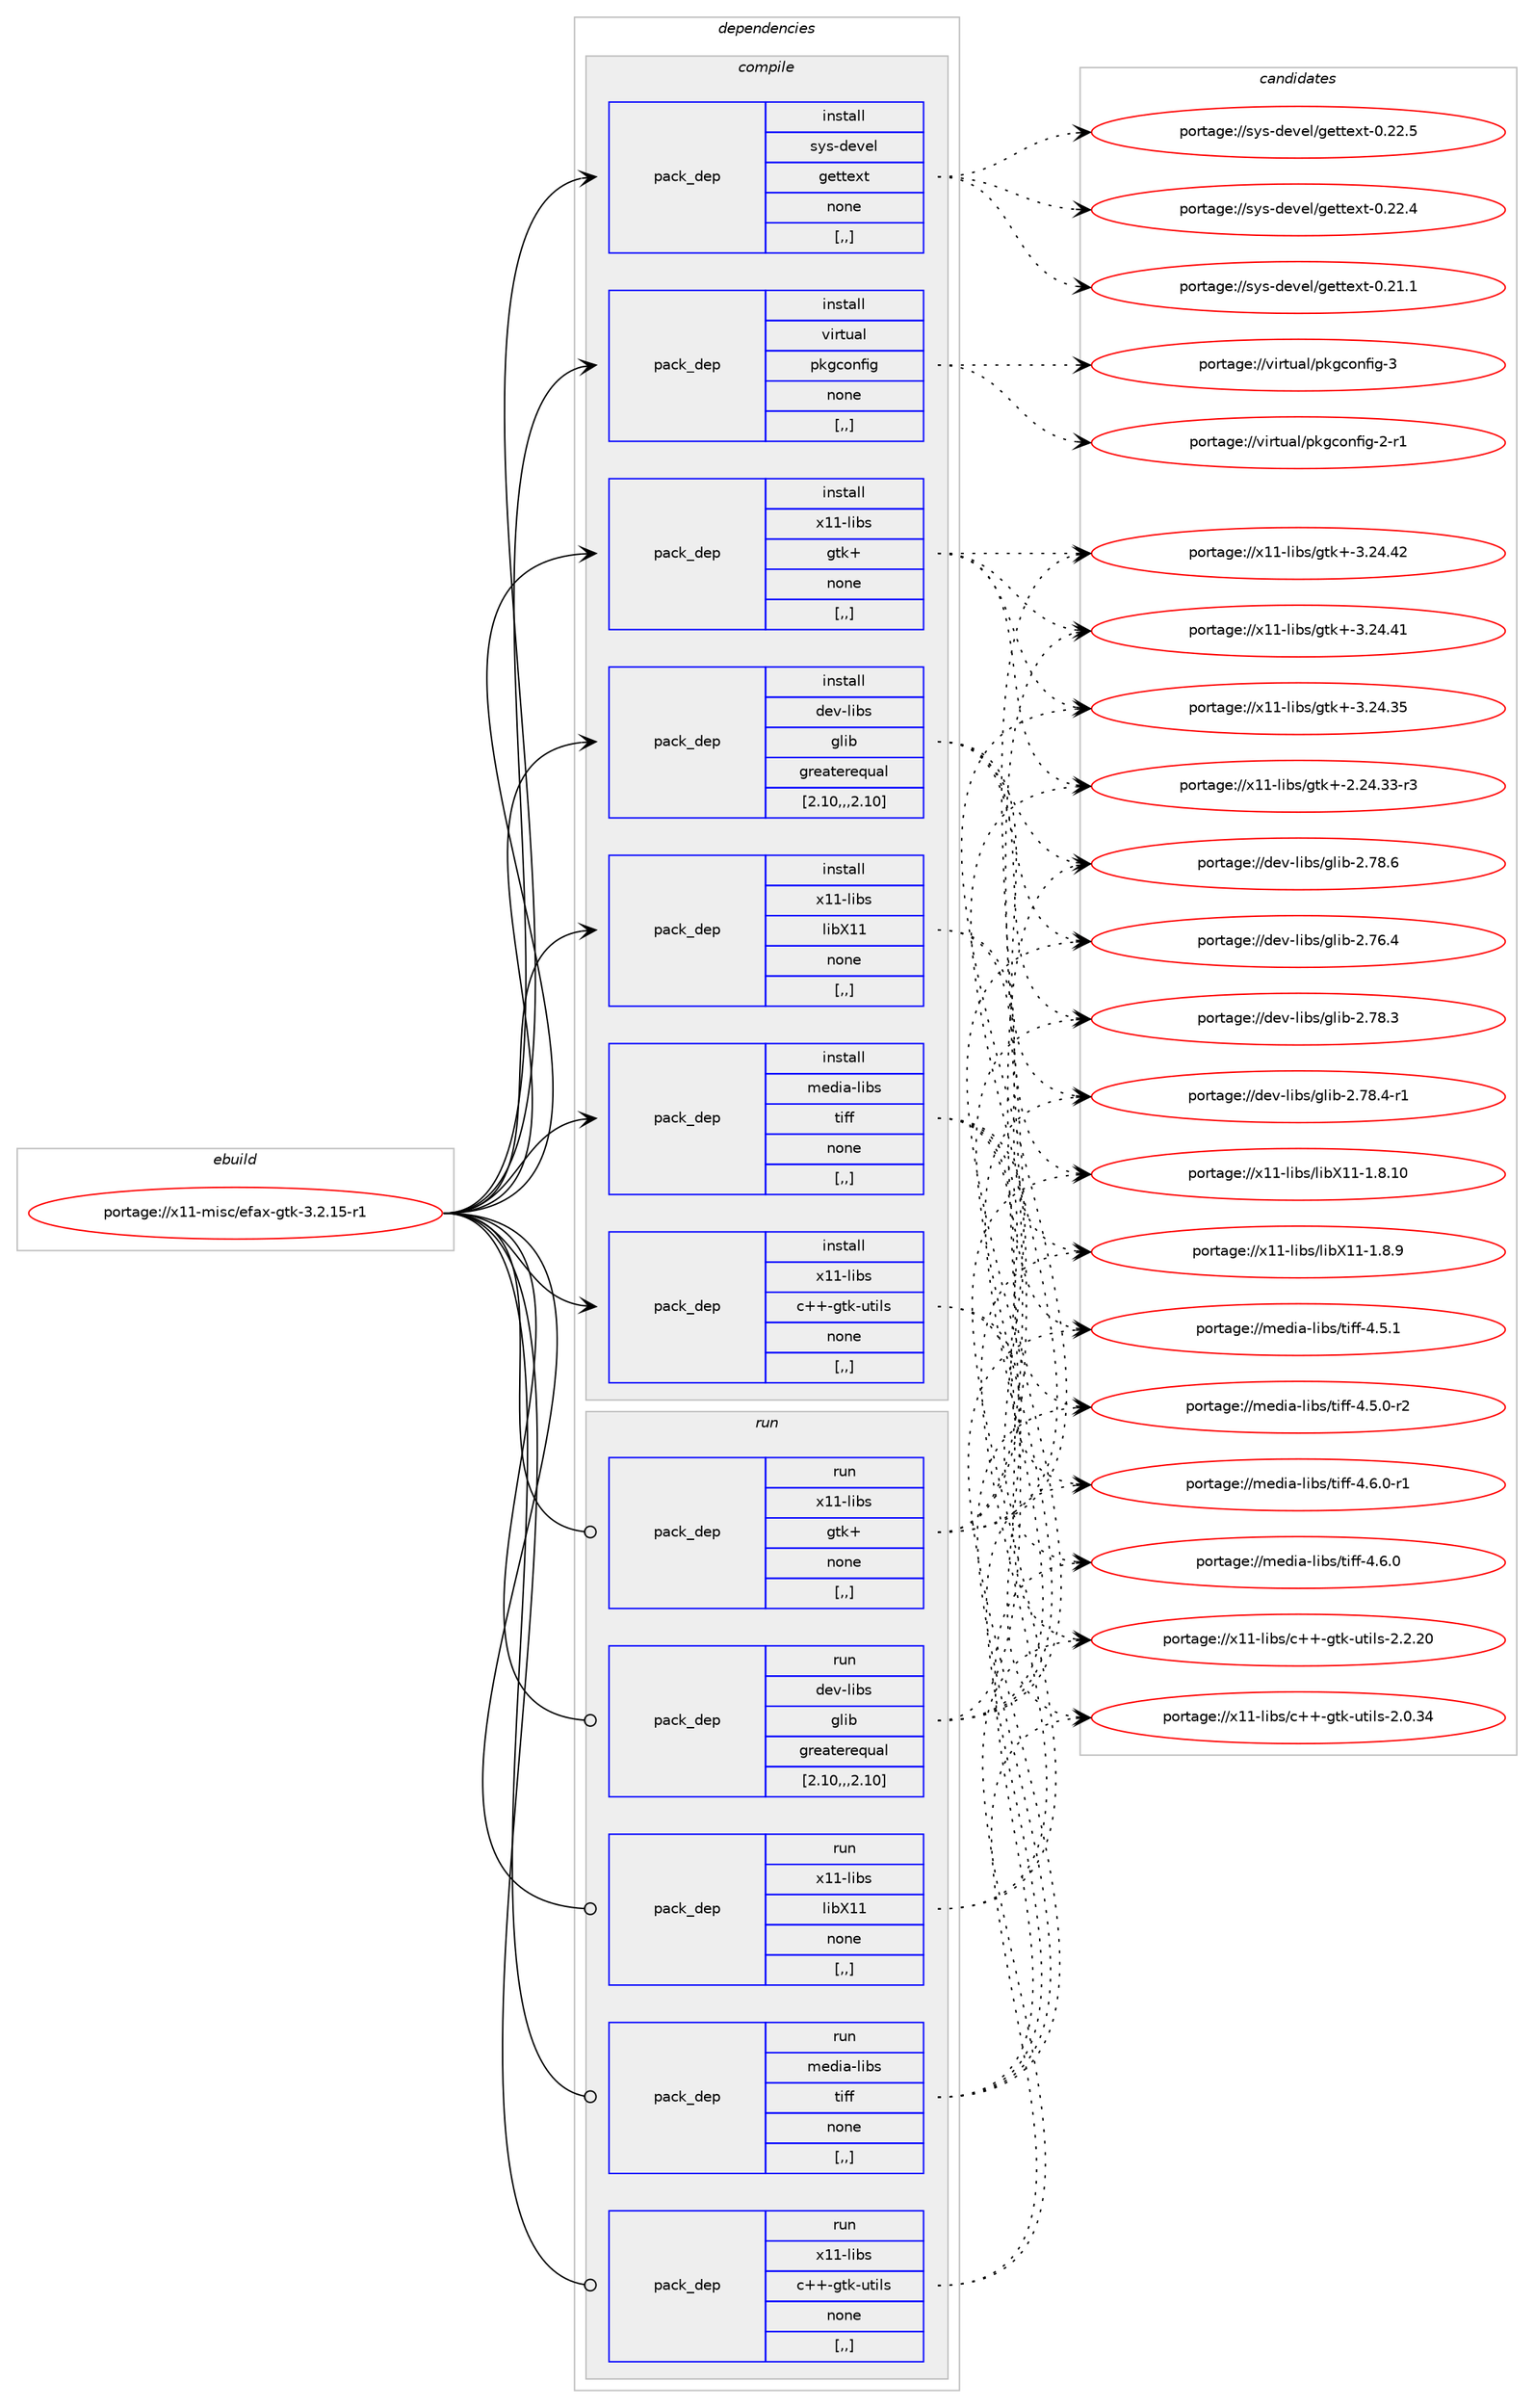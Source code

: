digraph prolog {

# *************
# Graph options
# *************

newrank=true;
concentrate=true;
compound=true;
graph [rankdir=LR,fontname=Helvetica,fontsize=10,ranksep=1.5];#, ranksep=2.5, nodesep=0.2];
edge  [arrowhead=vee];
node  [fontname=Helvetica,fontsize=10];

# **********
# The ebuild
# **********

subgraph cluster_leftcol {
color=gray;
label=<<i>ebuild</i>>;
id [label="portage://x11-misc/efax-gtk-3.2.15-r1", color=red, width=4, href="../x11-misc/efax-gtk-3.2.15-r1.svg"];
}

# ****************
# The dependencies
# ****************

subgraph cluster_midcol {
color=gray;
label=<<i>dependencies</i>>;
subgraph cluster_compile {
fillcolor="#eeeeee";
style=filled;
label=<<i>compile</i>>;
subgraph pack334726 {
dependency460304 [label=<<TABLE BORDER="0" CELLBORDER="1" CELLSPACING="0" CELLPADDING="4" WIDTH="220"><TR><TD ROWSPAN="6" CELLPADDING="30">pack_dep</TD></TR><TR><TD WIDTH="110">install</TD></TR><TR><TD>dev-libs</TD></TR><TR><TD>glib</TD></TR><TR><TD>greaterequal</TD></TR><TR><TD>[2.10,,,2.10]</TD></TR></TABLE>>, shape=none, color=blue];
}
id:e -> dependency460304:w [weight=20,style="solid",arrowhead="vee"];
subgraph pack334727 {
dependency460305 [label=<<TABLE BORDER="0" CELLBORDER="1" CELLSPACING="0" CELLPADDING="4" WIDTH="220"><TR><TD ROWSPAN="6" CELLPADDING="30">pack_dep</TD></TR><TR><TD WIDTH="110">install</TD></TR><TR><TD>media-libs</TD></TR><TR><TD>tiff</TD></TR><TR><TD>none</TD></TR><TR><TD>[,,]</TD></TR></TABLE>>, shape=none, color=blue];
}
id:e -> dependency460305:w [weight=20,style="solid",arrowhead="vee"];
subgraph pack334728 {
dependency460306 [label=<<TABLE BORDER="0" CELLBORDER="1" CELLSPACING="0" CELLPADDING="4" WIDTH="220"><TR><TD ROWSPAN="6" CELLPADDING="30">pack_dep</TD></TR><TR><TD WIDTH="110">install</TD></TR><TR><TD>sys-devel</TD></TR><TR><TD>gettext</TD></TR><TR><TD>none</TD></TR><TR><TD>[,,]</TD></TR></TABLE>>, shape=none, color=blue];
}
id:e -> dependency460306:w [weight=20,style="solid",arrowhead="vee"];
subgraph pack334729 {
dependency460307 [label=<<TABLE BORDER="0" CELLBORDER="1" CELLSPACING="0" CELLPADDING="4" WIDTH="220"><TR><TD ROWSPAN="6" CELLPADDING="30">pack_dep</TD></TR><TR><TD WIDTH="110">install</TD></TR><TR><TD>virtual</TD></TR><TR><TD>pkgconfig</TD></TR><TR><TD>none</TD></TR><TR><TD>[,,]</TD></TR></TABLE>>, shape=none, color=blue];
}
id:e -> dependency460307:w [weight=20,style="solid",arrowhead="vee"];
subgraph pack334730 {
dependency460308 [label=<<TABLE BORDER="0" CELLBORDER="1" CELLSPACING="0" CELLPADDING="4" WIDTH="220"><TR><TD ROWSPAN="6" CELLPADDING="30">pack_dep</TD></TR><TR><TD WIDTH="110">install</TD></TR><TR><TD>x11-libs</TD></TR><TR><TD>c++-gtk-utils</TD></TR><TR><TD>none</TD></TR><TR><TD>[,,]</TD></TR></TABLE>>, shape=none, color=blue];
}
id:e -> dependency460308:w [weight=20,style="solid",arrowhead="vee"];
subgraph pack334731 {
dependency460309 [label=<<TABLE BORDER="0" CELLBORDER="1" CELLSPACING="0" CELLPADDING="4" WIDTH="220"><TR><TD ROWSPAN="6" CELLPADDING="30">pack_dep</TD></TR><TR><TD WIDTH="110">install</TD></TR><TR><TD>x11-libs</TD></TR><TR><TD>gtk+</TD></TR><TR><TD>none</TD></TR><TR><TD>[,,]</TD></TR></TABLE>>, shape=none, color=blue];
}
id:e -> dependency460309:w [weight=20,style="solid",arrowhead="vee"];
subgraph pack334732 {
dependency460310 [label=<<TABLE BORDER="0" CELLBORDER="1" CELLSPACING="0" CELLPADDING="4" WIDTH="220"><TR><TD ROWSPAN="6" CELLPADDING="30">pack_dep</TD></TR><TR><TD WIDTH="110">install</TD></TR><TR><TD>x11-libs</TD></TR><TR><TD>libX11</TD></TR><TR><TD>none</TD></TR><TR><TD>[,,]</TD></TR></TABLE>>, shape=none, color=blue];
}
id:e -> dependency460310:w [weight=20,style="solid",arrowhead="vee"];
}
subgraph cluster_compileandrun {
fillcolor="#eeeeee";
style=filled;
label=<<i>compile and run</i>>;
}
subgraph cluster_run {
fillcolor="#eeeeee";
style=filled;
label=<<i>run</i>>;
subgraph pack334733 {
dependency460311 [label=<<TABLE BORDER="0" CELLBORDER="1" CELLSPACING="0" CELLPADDING="4" WIDTH="220"><TR><TD ROWSPAN="6" CELLPADDING="30">pack_dep</TD></TR><TR><TD WIDTH="110">run</TD></TR><TR><TD>dev-libs</TD></TR><TR><TD>glib</TD></TR><TR><TD>greaterequal</TD></TR><TR><TD>[2.10,,,2.10]</TD></TR></TABLE>>, shape=none, color=blue];
}
id:e -> dependency460311:w [weight=20,style="solid",arrowhead="odot"];
subgraph pack334734 {
dependency460312 [label=<<TABLE BORDER="0" CELLBORDER="1" CELLSPACING="0" CELLPADDING="4" WIDTH="220"><TR><TD ROWSPAN="6" CELLPADDING="30">pack_dep</TD></TR><TR><TD WIDTH="110">run</TD></TR><TR><TD>media-libs</TD></TR><TR><TD>tiff</TD></TR><TR><TD>none</TD></TR><TR><TD>[,,]</TD></TR></TABLE>>, shape=none, color=blue];
}
id:e -> dependency460312:w [weight=20,style="solid",arrowhead="odot"];
subgraph pack334735 {
dependency460313 [label=<<TABLE BORDER="0" CELLBORDER="1" CELLSPACING="0" CELLPADDING="4" WIDTH="220"><TR><TD ROWSPAN="6" CELLPADDING="30">pack_dep</TD></TR><TR><TD WIDTH="110">run</TD></TR><TR><TD>x11-libs</TD></TR><TR><TD>c++-gtk-utils</TD></TR><TR><TD>none</TD></TR><TR><TD>[,,]</TD></TR></TABLE>>, shape=none, color=blue];
}
id:e -> dependency460313:w [weight=20,style="solid",arrowhead="odot"];
subgraph pack334736 {
dependency460314 [label=<<TABLE BORDER="0" CELLBORDER="1" CELLSPACING="0" CELLPADDING="4" WIDTH="220"><TR><TD ROWSPAN="6" CELLPADDING="30">pack_dep</TD></TR><TR><TD WIDTH="110">run</TD></TR><TR><TD>x11-libs</TD></TR><TR><TD>gtk+</TD></TR><TR><TD>none</TD></TR><TR><TD>[,,]</TD></TR></TABLE>>, shape=none, color=blue];
}
id:e -> dependency460314:w [weight=20,style="solid",arrowhead="odot"];
subgraph pack334737 {
dependency460315 [label=<<TABLE BORDER="0" CELLBORDER="1" CELLSPACING="0" CELLPADDING="4" WIDTH="220"><TR><TD ROWSPAN="6" CELLPADDING="30">pack_dep</TD></TR><TR><TD WIDTH="110">run</TD></TR><TR><TD>x11-libs</TD></TR><TR><TD>libX11</TD></TR><TR><TD>none</TD></TR><TR><TD>[,,]</TD></TR></TABLE>>, shape=none, color=blue];
}
id:e -> dependency460315:w [weight=20,style="solid",arrowhead="odot"];
}
}

# **************
# The candidates
# **************

subgraph cluster_choices {
rank=same;
color=gray;
label=<<i>candidates</i>>;

subgraph choice334726 {
color=black;
nodesep=1;
choice1001011184510810598115471031081059845504655564654 [label="portage://dev-libs/glib-2.78.6", color=red, width=4,href="../dev-libs/glib-2.78.6.svg"];
choice10010111845108105981154710310810598455046555646524511449 [label="portage://dev-libs/glib-2.78.4-r1", color=red, width=4,href="../dev-libs/glib-2.78.4-r1.svg"];
choice1001011184510810598115471031081059845504655564651 [label="portage://dev-libs/glib-2.78.3", color=red, width=4,href="../dev-libs/glib-2.78.3.svg"];
choice1001011184510810598115471031081059845504655544652 [label="portage://dev-libs/glib-2.76.4", color=red, width=4,href="../dev-libs/glib-2.76.4.svg"];
dependency460304:e -> choice1001011184510810598115471031081059845504655564654:w [style=dotted,weight="100"];
dependency460304:e -> choice10010111845108105981154710310810598455046555646524511449:w [style=dotted,weight="100"];
dependency460304:e -> choice1001011184510810598115471031081059845504655564651:w [style=dotted,weight="100"];
dependency460304:e -> choice1001011184510810598115471031081059845504655544652:w [style=dotted,weight="100"];
}
subgraph choice334727 {
color=black;
nodesep=1;
choice109101100105974510810598115471161051021024552465446484511449 [label="portage://media-libs/tiff-4.6.0-r1", color=red, width=4,href="../media-libs/tiff-4.6.0-r1.svg"];
choice10910110010597451081059811547116105102102455246544648 [label="portage://media-libs/tiff-4.6.0", color=red, width=4,href="../media-libs/tiff-4.6.0.svg"];
choice10910110010597451081059811547116105102102455246534649 [label="portage://media-libs/tiff-4.5.1", color=red, width=4,href="../media-libs/tiff-4.5.1.svg"];
choice109101100105974510810598115471161051021024552465346484511450 [label="portage://media-libs/tiff-4.5.0-r2", color=red, width=4,href="../media-libs/tiff-4.5.0-r2.svg"];
dependency460305:e -> choice109101100105974510810598115471161051021024552465446484511449:w [style=dotted,weight="100"];
dependency460305:e -> choice10910110010597451081059811547116105102102455246544648:w [style=dotted,weight="100"];
dependency460305:e -> choice10910110010597451081059811547116105102102455246534649:w [style=dotted,weight="100"];
dependency460305:e -> choice109101100105974510810598115471161051021024552465346484511450:w [style=dotted,weight="100"];
}
subgraph choice334728 {
color=black;
nodesep=1;
choice115121115451001011181011084710310111611610112011645484650504653 [label="portage://sys-devel/gettext-0.22.5", color=red, width=4,href="../sys-devel/gettext-0.22.5.svg"];
choice115121115451001011181011084710310111611610112011645484650504652 [label="portage://sys-devel/gettext-0.22.4", color=red, width=4,href="../sys-devel/gettext-0.22.4.svg"];
choice115121115451001011181011084710310111611610112011645484650494649 [label="portage://sys-devel/gettext-0.21.1", color=red, width=4,href="../sys-devel/gettext-0.21.1.svg"];
dependency460306:e -> choice115121115451001011181011084710310111611610112011645484650504653:w [style=dotted,weight="100"];
dependency460306:e -> choice115121115451001011181011084710310111611610112011645484650504652:w [style=dotted,weight="100"];
dependency460306:e -> choice115121115451001011181011084710310111611610112011645484650494649:w [style=dotted,weight="100"];
}
subgraph choice334729 {
color=black;
nodesep=1;
choice1181051141161179710847112107103991111101021051034551 [label="portage://virtual/pkgconfig-3", color=red, width=4,href="../virtual/pkgconfig-3.svg"];
choice11810511411611797108471121071039911111010210510345504511449 [label="portage://virtual/pkgconfig-2-r1", color=red, width=4,href="../virtual/pkgconfig-2-r1.svg"];
dependency460307:e -> choice1181051141161179710847112107103991111101021051034551:w [style=dotted,weight="100"];
dependency460307:e -> choice11810511411611797108471121071039911111010210510345504511449:w [style=dotted,weight="100"];
}
subgraph choice334730 {
color=black;
nodesep=1;
choice1204949451081059811547994343451031161074511711610510811545504650465048 [label="portage://x11-libs/c++-gtk-utils-2.2.20", color=red, width=4,href="../x11-libs/c++-gtk-utils-2.2.20.svg"];
choice1204949451081059811547994343451031161074511711610510811545504648465152 [label="portage://x11-libs/c++-gtk-utils-2.0.34", color=red, width=4,href="../x11-libs/c++-gtk-utils-2.0.34.svg"];
dependency460308:e -> choice1204949451081059811547994343451031161074511711610510811545504650465048:w [style=dotted,weight="100"];
dependency460308:e -> choice1204949451081059811547994343451031161074511711610510811545504648465152:w [style=dotted,weight="100"];
}
subgraph choice334731 {
color=black;
nodesep=1;
choice1204949451081059811547103116107434551465052465250 [label="portage://x11-libs/gtk+-3.24.42", color=red, width=4,href="../x11-libs/gtk+-3.24.42.svg"];
choice1204949451081059811547103116107434551465052465249 [label="portage://x11-libs/gtk+-3.24.41", color=red, width=4,href="../x11-libs/gtk+-3.24.41.svg"];
choice1204949451081059811547103116107434551465052465153 [label="portage://x11-libs/gtk+-3.24.35", color=red, width=4,href="../x11-libs/gtk+-3.24.35.svg"];
choice12049494510810598115471031161074345504650524651514511451 [label="portage://x11-libs/gtk+-2.24.33-r3", color=red, width=4,href="../x11-libs/gtk+-2.24.33-r3.svg"];
dependency460309:e -> choice1204949451081059811547103116107434551465052465250:w [style=dotted,weight="100"];
dependency460309:e -> choice1204949451081059811547103116107434551465052465249:w [style=dotted,weight="100"];
dependency460309:e -> choice1204949451081059811547103116107434551465052465153:w [style=dotted,weight="100"];
dependency460309:e -> choice12049494510810598115471031161074345504650524651514511451:w [style=dotted,weight="100"];
}
subgraph choice334732 {
color=black;
nodesep=1;
choice12049494510810598115471081059888494945494656464948 [label="portage://x11-libs/libX11-1.8.10", color=red, width=4,href="../x11-libs/libX11-1.8.10.svg"];
choice120494945108105981154710810598884949454946564657 [label="portage://x11-libs/libX11-1.8.9", color=red, width=4,href="../x11-libs/libX11-1.8.9.svg"];
dependency460310:e -> choice12049494510810598115471081059888494945494656464948:w [style=dotted,weight="100"];
dependency460310:e -> choice120494945108105981154710810598884949454946564657:w [style=dotted,weight="100"];
}
subgraph choice334733 {
color=black;
nodesep=1;
choice1001011184510810598115471031081059845504655564654 [label="portage://dev-libs/glib-2.78.6", color=red, width=4,href="../dev-libs/glib-2.78.6.svg"];
choice10010111845108105981154710310810598455046555646524511449 [label="portage://dev-libs/glib-2.78.4-r1", color=red, width=4,href="../dev-libs/glib-2.78.4-r1.svg"];
choice1001011184510810598115471031081059845504655564651 [label="portage://dev-libs/glib-2.78.3", color=red, width=4,href="../dev-libs/glib-2.78.3.svg"];
choice1001011184510810598115471031081059845504655544652 [label="portage://dev-libs/glib-2.76.4", color=red, width=4,href="../dev-libs/glib-2.76.4.svg"];
dependency460311:e -> choice1001011184510810598115471031081059845504655564654:w [style=dotted,weight="100"];
dependency460311:e -> choice10010111845108105981154710310810598455046555646524511449:w [style=dotted,weight="100"];
dependency460311:e -> choice1001011184510810598115471031081059845504655564651:w [style=dotted,weight="100"];
dependency460311:e -> choice1001011184510810598115471031081059845504655544652:w [style=dotted,weight="100"];
}
subgraph choice334734 {
color=black;
nodesep=1;
choice109101100105974510810598115471161051021024552465446484511449 [label="portage://media-libs/tiff-4.6.0-r1", color=red, width=4,href="../media-libs/tiff-4.6.0-r1.svg"];
choice10910110010597451081059811547116105102102455246544648 [label="portage://media-libs/tiff-4.6.0", color=red, width=4,href="../media-libs/tiff-4.6.0.svg"];
choice10910110010597451081059811547116105102102455246534649 [label="portage://media-libs/tiff-4.5.1", color=red, width=4,href="../media-libs/tiff-4.5.1.svg"];
choice109101100105974510810598115471161051021024552465346484511450 [label="portage://media-libs/tiff-4.5.0-r2", color=red, width=4,href="../media-libs/tiff-4.5.0-r2.svg"];
dependency460312:e -> choice109101100105974510810598115471161051021024552465446484511449:w [style=dotted,weight="100"];
dependency460312:e -> choice10910110010597451081059811547116105102102455246544648:w [style=dotted,weight="100"];
dependency460312:e -> choice10910110010597451081059811547116105102102455246534649:w [style=dotted,weight="100"];
dependency460312:e -> choice109101100105974510810598115471161051021024552465346484511450:w [style=dotted,weight="100"];
}
subgraph choice334735 {
color=black;
nodesep=1;
choice1204949451081059811547994343451031161074511711610510811545504650465048 [label="portage://x11-libs/c++-gtk-utils-2.2.20", color=red, width=4,href="../x11-libs/c++-gtk-utils-2.2.20.svg"];
choice1204949451081059811547994343451031161074511711610510811545504648465152 [label="portage://x11-libs/c++-gtk-utils-2.0.34", color=red, width=4,href="../x11-libs/c++-gtk-utils-2.0.34.svg"];
dependency460313:e -> choice1204949451081059811547994343451031161074511711610510811545504650465048:w [style=dotted,weight="100"];
dependency460313:e -> choice1204949451081059811547994343451031161074511711610510811545504648465152:w [style=dotted,weight="100"];
}
subgraph choice334736 {
color=black;
nodesep=1;
choice1204949451081059811547103116107434551465052465250 [label="portage://x11-libs/gtk+-3.24.42", color=red, width=4,href="../x11-libs/gtk+-3.24.42.svg"];
choice1204949451081059811547103116107434551465052465249 [label="portage://x11-libs/gtk+-3.24.41", color=red, width=4,href="../x11-libs/gtk+-3.24.41.svg"];
choice1204949451081059811547103116107434551465052465153 [label="portage://x11-libs/gtk+-3.24.35", color=red, width=4,href="../x11-libs/gtk+-3.24.35.svg"];
choice12049494510810598115471031161074345504650524651514511451 [label="portage://x11-libs/gtk+-2.24.33-r3", color=red, width=4,href="../x11-libs/gtk+-2.24.33-r3.svg"];
dependency460314:e -> choice1204949451081059811547103116107434551465052465250:w [style=dotted,weight="100"];
dependency460314:e -> choice1204949451081059811547103116107434551465052465249:w [style=dotted,weight="100"];
dependency460314:e -> choice1204949451081059811547103116107434551465052465153:w [style=dotted,weight="100"];
dependency460314:e -> choice12049494510810598115471031161074345504650524651514511451:w [style=dotted,weight="100"];
}
subgraph choice334737 {
color=black;
nodesep=1;
choice12049494510810598115471081059888494945494656464948 [label="portage://x11-libs/libX11-1.8.10", color=red, width=4,href="../x11-libs/libX11-1.8.10.svg"];
choice120494945108105981154710810598884949454946564657 [label="portage://x11-libs/libX11-1.8.9", color=red, width=4,href="../x11-libs/libX11-1.8.9.svg"];
dependency460315:e -> choice12049494510810598115471081059888494945494656464948:w [style=dotted,weight="100"];
dependency460315:e -> choice120494945108105981154710810598884949454946564657:w [style=dotted,weight="100"];
}
}

}
